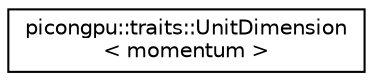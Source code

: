 digraph "Graphical Class Hierarchy"
{
 // LATEX_PDF_SIZE
  edge [fontname="Helvetica",fontsize="10",labelfontname="Helvetica",labelfontsize="10"];
  node [fontname="Helvetica",fontsize="10",shape=record];
  rankdir="LR";
  Node0 [label="picongpu::traits::UnitDimension\l\< momentum \>",height=0.2,width=0.4,color="black", fillcolor="white", style="filled",URL="$structpicongpu_1_1traits_1_1_unit_dimension_3_01momentum_01_4.html",tooltip=" "];
}
